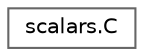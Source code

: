 digraph "Graphical Class Hierarchy"
{
 // LATEX_PDF_SIZE
  bgcolor="transparent";
  edge [fontname=Helvetica,fontsize=10,labelfontname=Helvetica,labelfontsize=10];
  node [fontname=Helvetica,fontsize=10,shape=box,height=0.2,width=0.4];
  rankdir="LR";
  Node0 [id="Node000000",label="scalars.C",height=0.2,width=0.4,color="grey40", fillcolor="white", style="filled",URL="$dc/d3f/classscalars_1_1C.html",tooltip=" "];
}
